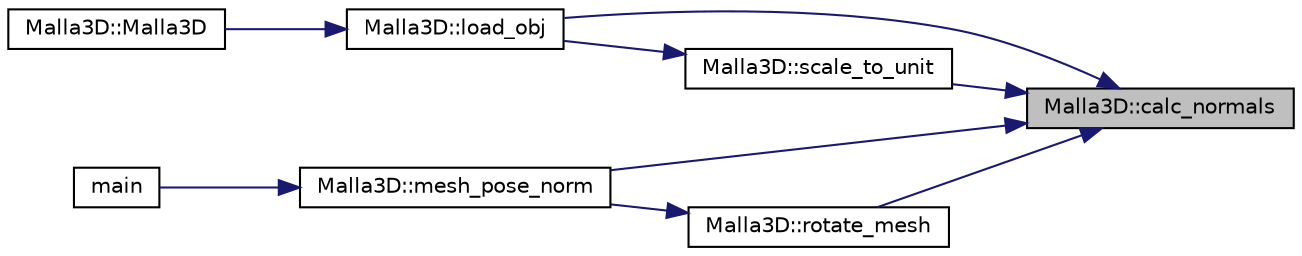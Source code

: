 digraph "Malla3D::calc_normals"
{
 // LATEX_PDF_SIZE
  edge [fontname="Helvetica",fontsize="10",labelfontname="Helvetica",labelfontsize="10"];
  node [fontname="Helvetica",fontsize="10",shape=record];
  rankdir="RL";
  Node1 [label="Malla3D::calc_normals",height=0.2,width=0.4,color="black", fillcolor="grey75", style="filled", fontcolor="black",tooltip="Calculate normals of mesh faces."];
  Node1 -> Node2 [dir="back",color="midnightblue",fontsize="10",style="solid",fontname="Helvetica"];
  Node2 [label="Malla3D::load_obj",height=0.2,width=0.4,color="black", fillcolor="white", style="filled",URL="$classMalla3D.html#a6264d38ebb5ac470b33eb17d0fb7222f",tooltip="Load data of the mesh from an OBJ Wavefront file."];
  Node2 -> Node3 [dir="back",color="midnightblue",fontsize="10",style="solid",fontname="Helvetica"];
  Node3 [label="Malla3D::Malla3D",height=0.2,width=0.4,color="black", fillcolor="white", style="filled",URL="$classMalla3D.html#ad7ea7a077c63eed770df6b0c07a8087d",tooltip="Constructor with one parameter."];
  Node1 -> Node4 [dir="back",color="midnightblue",fontsize="10",style="solid",fontname="Helvetica"];
  Node4 [label="Malla3D::mesh_pose_norm",height=0.2,width=0.4,color="black", fillcolor="white", style="filled",URL="$classMalla3D.html#a2aecb9ccfffa78afc377bae14adbea83",tooltip="Compute the angle that normalize pose of 3d mesh."];
  Node4 -> Node5 [dir="back",color="midnightblue",fontsize="10",style="solid",fontname="Helvetica"];
  Node5 [label="main",height=0.2,width=0.4,color="black", fillcolor="white", style="filled",URL="$main_8cpp.html#a0ddf1224851353fc92bfbff6f499fa97",tooltip=" "];
  Node1 -> Node6 [dir="back",color="midnightblue",fontsize="10",style="solid",fontname="Helvetica"];
  Node6 [label="Malla3D::rotate_mesh",height=0.2,width=0.4,color="black", fillcolor="white", style="filled",URL="$classMalla3D.html#a16fdfd8b127a8f5795a8d2b5f9bd996d",tooltip="Rotate the mesh."];
  Node6 -> Node4 [dir="back",color="midnightblue",fontsize="10",style="solid",fontname="Helvetica"];
  Node1 -> Node7 [dir="back",color="midnightblue",fontsize="10",style="solid",fontname="Helvetica"];
  Node7 [label="Malla3D::scale_to_unit",height=0.2,width=0.4,color="black", fillcolor="white", style="filled",URL="$classMalla3D.html#ae9fd766758c7a3a259cbff6262355006",tooltip="Scale the mesh to the unit sphere."];
  Node7 -> Node2 [dir="back",color="midnightblue",fontsize="10",style="solid",fontname="Helvetica"];
}

